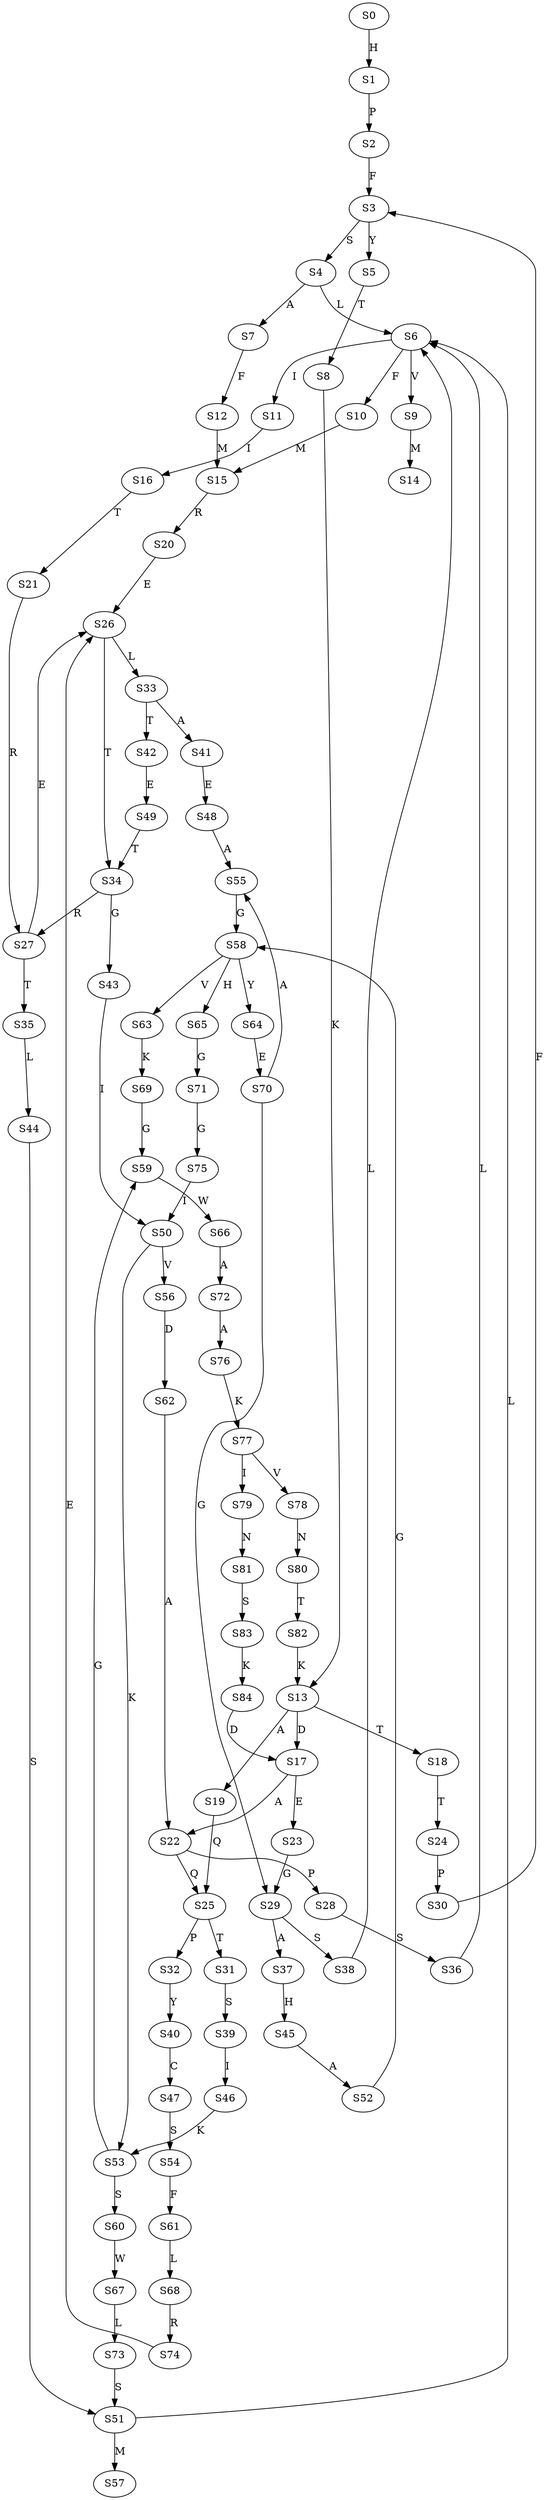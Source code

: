 strict digraph  {
	S0 -> S1 [ label = H ];
	S1 -> S2 [ label = P ];
	S2 -> S3 [ label = F ];
	S3 -> S4 [ label = S ];
	S3 -> S5 [ label = Y ];
	S4 -> S6 [ label = L ];
	S4 -> S7 [ label = A ];
	S5 -> S8 [ label = T ];
	S6 -> S9 [ label = V ];
	S6 -> S10 [ label = F ];
	S6 -> S11 [ label = I ];
	S7 -> S12 [ label = F ];
	S8 -> S13 [ label = K ];
	S9 -> S14 [ label = M ];
	S10 -> S15 [ label = M ];
	S11 -> S16 [ label = I ];
	S12 -> S15 [ label = M ];
	S13 -> S17 [ label = D ];
	S13 -> S18 [ label = T ];
	S13 -> S19 [ label = A ];
	S15 -> S20 [ label = R ];
	S16 -> S21 [ label = T ];
	S17 -> S22 [ label = A ];
	S17 -> S23 [ label = E ];
	S18 -> S24 [ label = T ];
	S19 -> S25 [ label = Q ];
	S20 -> S26 [ label = E ];
	S21 -> S27 [ label = R ];
	S22 -> S28 [ label = P ];
	S22 -> S25 [ label = Q ];
	S23 -> S29 [ label = G ];
	S24 -> S30 [ label = P ];
	S25 -> S31 [ label = T ];
	S25 -> S32 [ label = P ];
	S26 -> S33 [ label = L ];
	S26 -> S34 [ label = T ];
	S27 -> S35 [ label = T ];
	S27 -> S26 [ label = E ];
	S28 -> S36 [ label = S ];
	S29 -> S37 [ label = A ];
	S29 -> S38 [ label = S ];
	S30 -> S3 [ label = F ];
	S31 -> S39 [ label = S ];
	S32 -> S40 [ label = Y ];
	S33 -> S41 [ label = A ];
	S33 -> S42 [ label = T ];
	S34 -> S27 [ label = R ];
	S34 -> S43 [ label = G ];
	S35 -> S44 [ label = L ];
	S36 -> S6 [ label = L ];
	S37 -> S45 [ label = H ];
	S38 -> S6 [ label = L ];
	S39 -> S46 [ label = I ];
	S40 -> S47 [ label = C ];
	S41 -> S48 [ label = E ];
	S42 -> S49 [ label = E ];
	S43 -> S50 [ label = I ];
	S44 -> S51 [ label = S ];
	S45 -> S52 [ label = A ];
	S46 -> S53 [ label = K ];
	S47 -> S54 [ label = S ];
	S48 -> S55 [ label = A ];
	S49 -> S34 [ label = T ];
	S50 -> S53 [ label = K ];
	S50 -> S56 [ label = V ];
	S51 -> S57 [ label = M ];
	S51 -> S6 [ label = L ];
	S52 -> S58 [ label = G ];
	S53 -> S59 [ label = G ];
	S53 -> S60 [ label = S ];
	S54 -> S61 [ label = F ];
	S55 -> S58 [ label = G ];
	S56 -> S62 [ label = D ];
	S58 -> S63 [ label = V ];
	S58 -> S64 [ label = Y ];
	S58 -> S65 [ label = H ];
	S59 -> S66 [ label = W ];
	S60 -> S67 [ label = W ];
	S61 -> S68 [ label = L ];
	S62 -> S22 [ label = A ];
	S63 -> S69 [ label = K ];
	S64 -> S70 [ label = E ];
	S65 -> S71 [ label = G ];
	S66 -> S72 [ label = A ];
	S67 -> S73 [ label = L ];
	S68 -> S74 [ label = R ];
	S69 -> S59 [ label = G ];
	S70 -> S29 [ label = G ];
	S70 -> S55 [ label = A ];
	S71 -> S75 [ label = G ];
	S72 -> S76 [ label = A ];
	S73 -> S51 [ label = S ];
	S74 -> S26 [ label = E ];
	S75 -> S50 [ label = I ];
	S76 -> S77 [ label = K ];
	S77 -> S78 [ label = V ];
	S77 -> S79 [ label = I ];
	S78 -> S80 [ label = N ];
	S79 -> S81 [ label = N ];
	S80 -> S82 [ label = T ];
	S81 -> S83 [ label = S ];
	S82 -> S13 [ label = K ];
	S83 -> S84 [ label = K ];
	S84 -> S17 [ label = D ];
}
